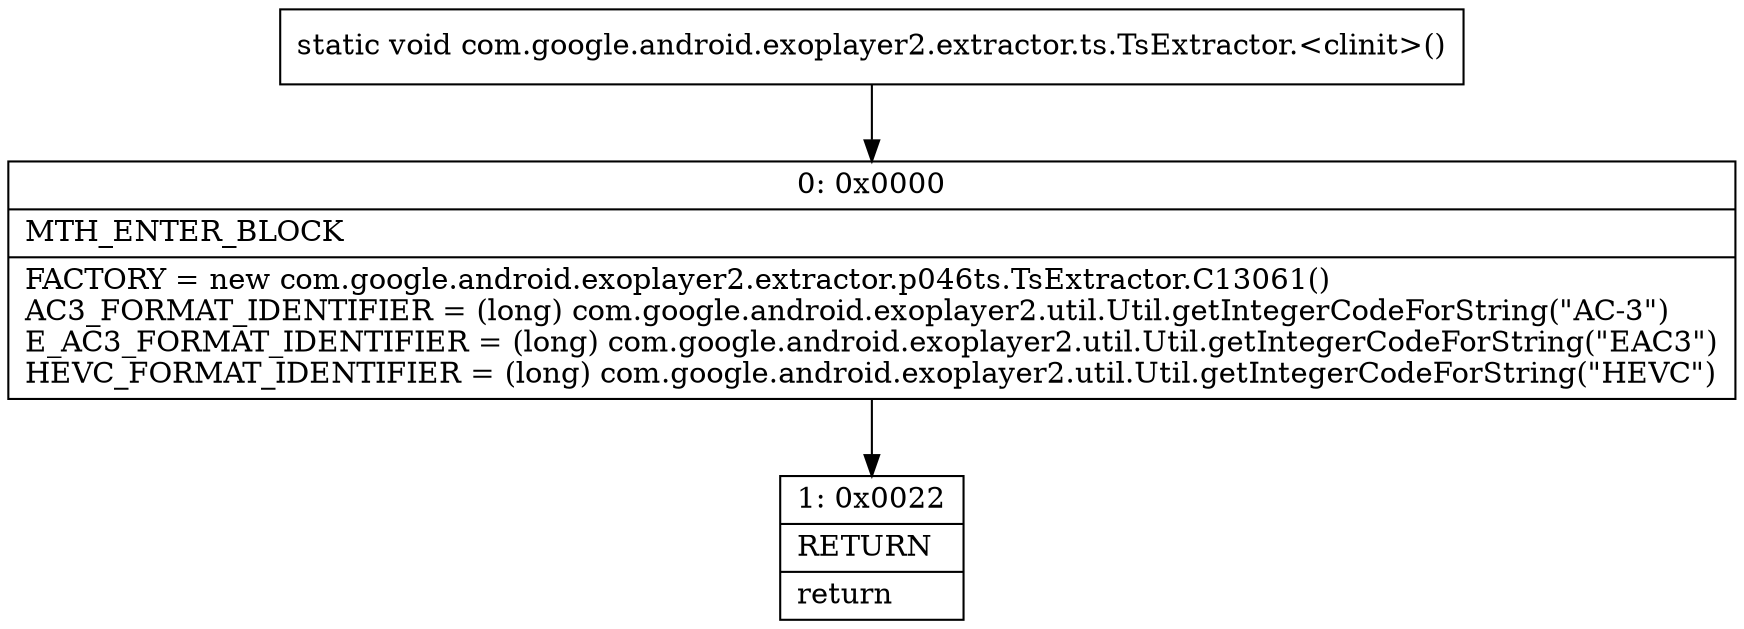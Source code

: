 digraph "CFG forcom.google.android.exoplayer2.extractor.ts.TsExtractor.\<clinit\>()V" {
Node_0 [shape=record,label="{0\:\ 0x0000|MTH_ENTER_BLOCK\l|FACTORY = new com.google.android.exoplayer2.extractor.p046ts.TsExtractor.C13061()\lAC3_FORMAT_IDENTIFIER = (long) com.google.android.exoplayer2.util.Util.getIntegerCodeForString(\"AC\-3\")\lE_AC3_FORMAT_IDENTIFIER = (long) com.google.android.exoplayer2.util.Util.getIntegerCodeForString(\"EAC3\")\lHEVC_FORMAT_IDENTIFIER = (long) com.google.android.exoplayer2.util.Util.getIntegerCodeForString(\"HEVC\")\l}"];
Node_1 [shape=record,label="{1\:\ 0x0022|RETURN\l|return\l}"];
MethodNode[shape=record,label="{static void com.google.android.exoplayer2.extractor.ts.TsExtractor.\<clinit\>() }"];
MethodNode -> Node_0;
Node_0 -> Node_1;
}

